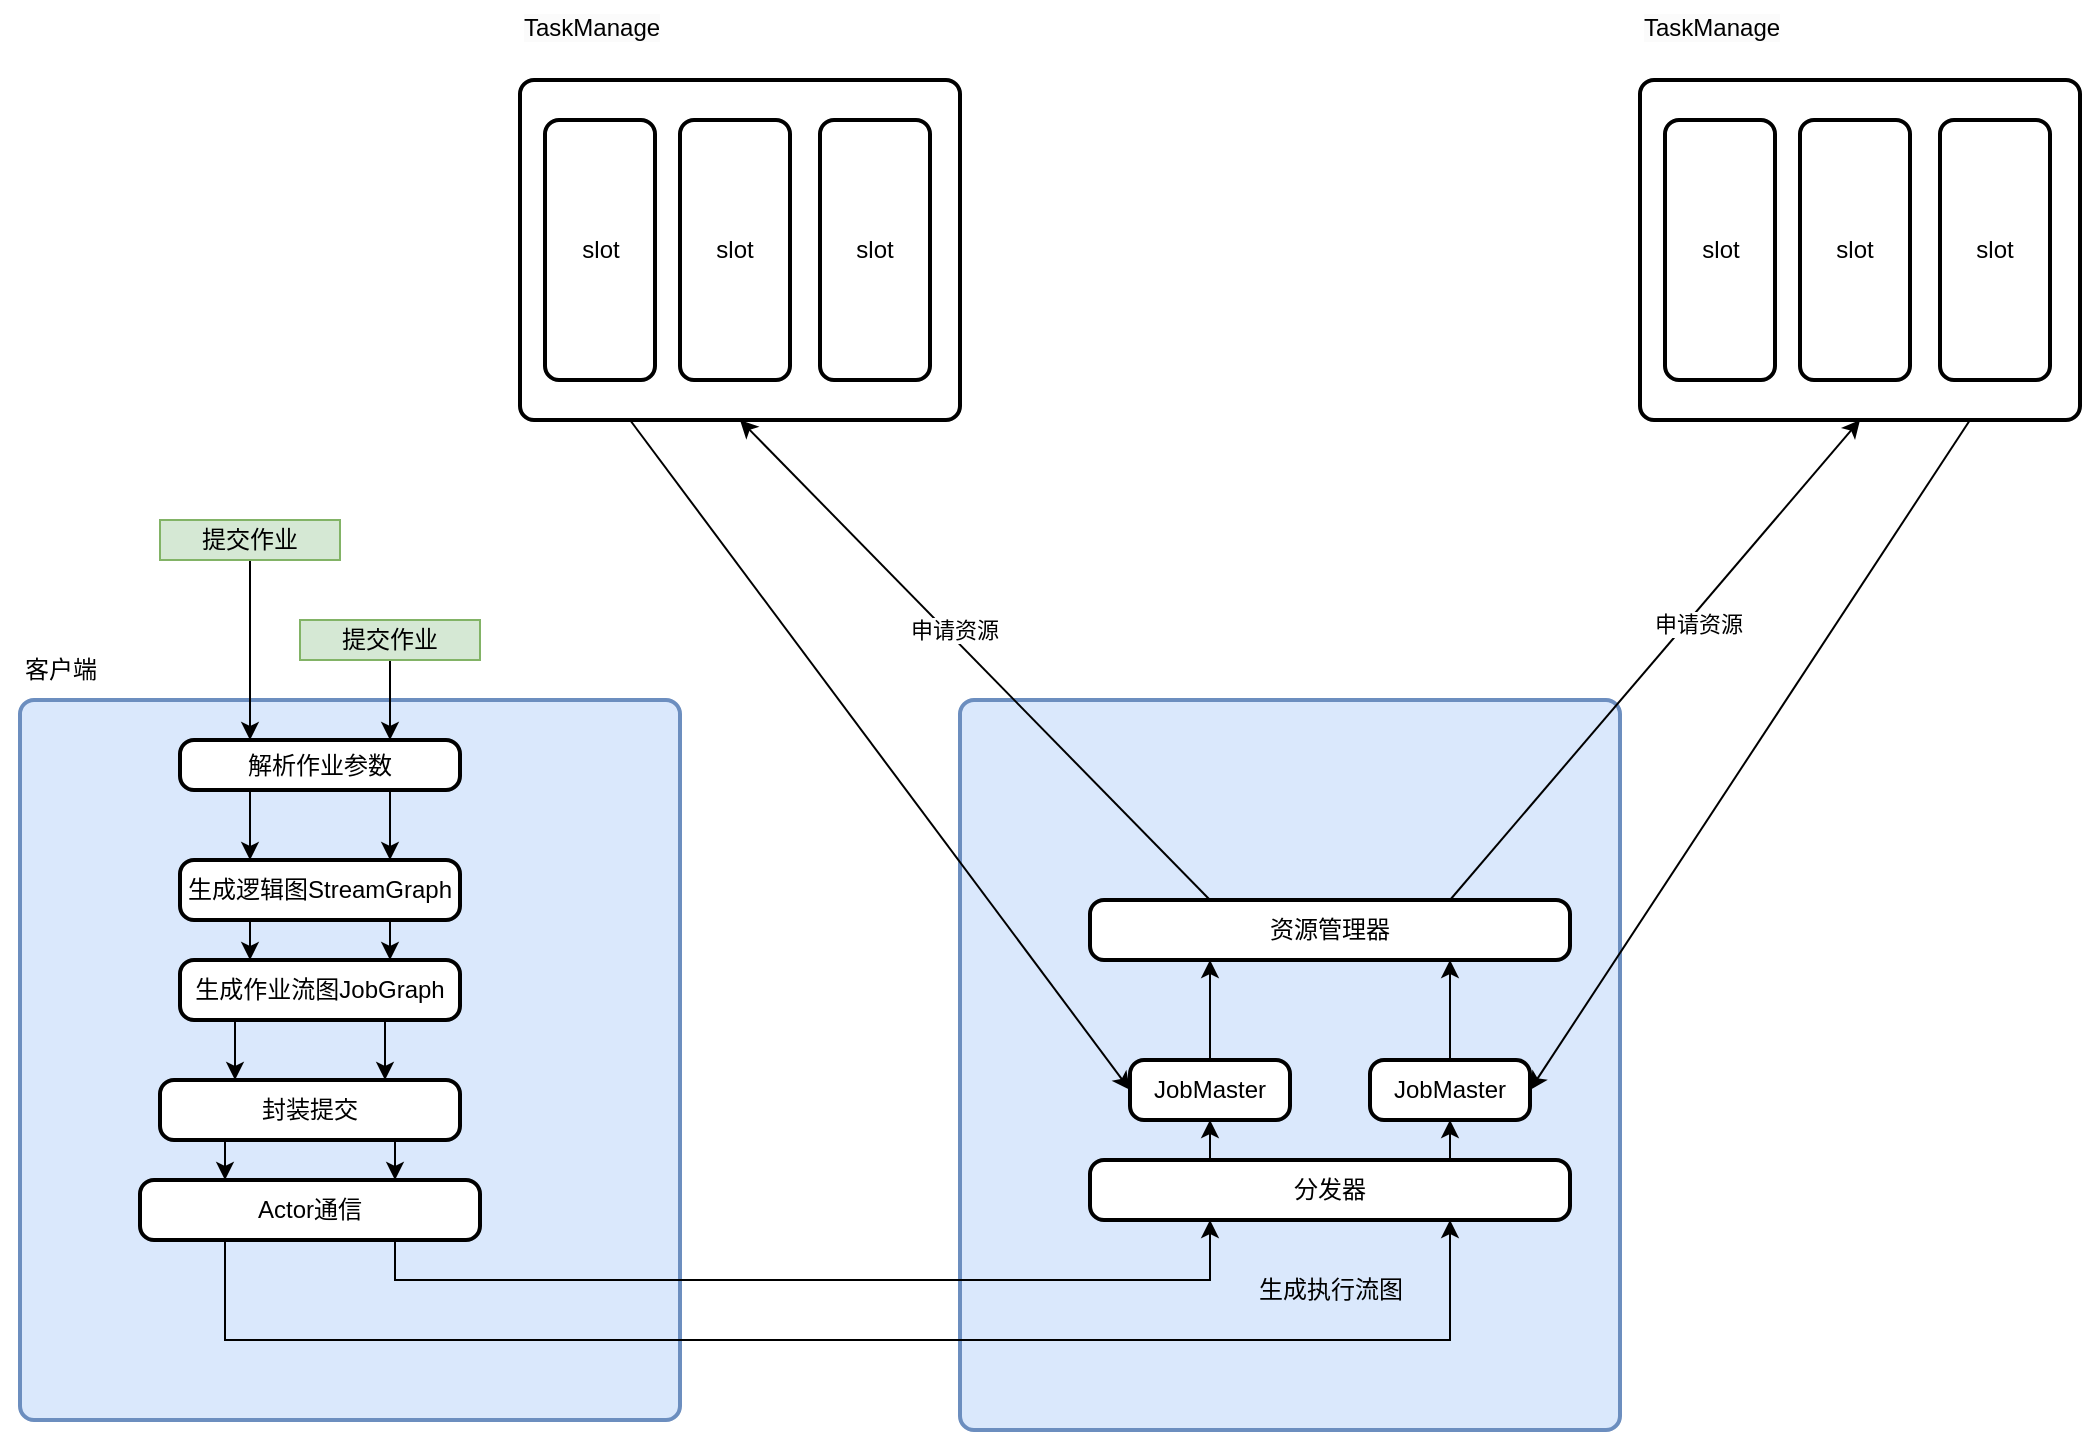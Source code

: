 <mxfile version="22.1.16" type="github">
  <diagram id="C5RBs43oDa-KdzZeNtuy" name="Page-1">
    <mxGraphModel dx="1221" dy="626" grid="1" gridSize="10" guides="1" tooltips="1" connect="1" arrows="1" fold="1" page="1" pageScale="1" pageWidth="400000" pageHeight="400000" math="0" shadow="0">
      <root>
        <mxCell id="WIyWlLk6GJQsqaUBKTNV-0" />
        <mxCell id="WIyWlLk6GJQsqaUBKTNV-1" parent="WIyWlLk6GJQsqaUBKTNV-0" />
        <mxCell id="dQerzM7ZEfUfbZ2gJVsY-29" value="" style="rounded=1;whiteSpace=wrap;html=1;absoluteArcSize=1;arcSize=14;strokeWidth=2;fillColor=#dae8fc;strokeColor=#6c8ebf;" parent="WIyWlLk6GJQsqaUBKTNV-1" vertex="1">
          <mxGeometry x="530" y="370" width="330" height="365" as="geometry" />
        </mxCell>
        <mxCell id="dQerzM7ZEfUfbZ2gJVsY-6" value="" style="rounded=1;whiteSpace=wrap;html=1;absoluteArcSize=1;arcSize=14;strokeWidth=2;fillColor=#dae8fc;strokeColor=#6c8ebf;" parent="WIyWlLk6GJQsqaUBKTNV-1" vertex="1">
          <mxGeometry x="60" y="370" width="330" height="360" as="geometry" />
        </mxCell>
        <mxCell id="dQerzM7ZEfUfbZ2gJVsY-20" style="rounded=0;orthogonalLoop=1;jettySize=auto;html=1;exitX=0.5;exitY=1;exitDx=0;exitDy=0;entryX=0.25;entryY=0;entryDx=0;entryDy=0;" parent="WIyWlLk6GJQsqaUBKTNV-1" source="dQerzM7ZEfUfbZ2gJVsY-2" target="dQerzM7ZEfUfbZ2gJVsY-7" edge="1">
          <mxGeometry relative="1" as="geometry" />
        </mxCell>
        <mxCell id="dQerzM7ZEfUfbZ2gJVsY-2" value="提交作业" style="rounded=0;whiteSpace=wrap;html=1;fillColor=#d5e8d4;strokeColor=#82b366;" parent="WIyWlLk6GJQsqaUBKTNV-1" vertex="1">
          <mxGeometry x="130" y="280" width="90" height="20" as="geometry" />
        </mxCell>
        <mxCell id="dQerzM7ZEfUfbZ2gJVsY-3" value="客户端" style="text;html=1;align=center;verticalAlign=middle;resizable=0;points=[];autosize=1;strokeColor=none;fillColor=none;" parent="WIyWlLk6GJQsqaUBKTNV-1" vertex="1">
          <mxGeometry x="50" y="340" width="60" height="30" as="geometry" />
        </mxCell>
        <mxCell id="dQerzM7ZEfUfbZ2gJVsY-21" style="rounded=0;orthogonalLoop=1;jettySize=auto;html=1;exitX=0.25;exitY=1;exitDx=0;exitDy=0;entryX=0.25;entryY=0;entryDx=0;entryDy=0;" parent="WIyWlLk6GJQsqaUBKTNV-1" source="dQerzM7ZEfUfbZ2gJVsY-7" target="dQerzM7ZEfUfbZ2gJVsY-8" edge="1">
          <mxGeometry relative="1" as="geometry" />
        </mxCell>
        <mxCell id="dQerzM7ZEfUfbZ2gJVsY-41" style="edgeStyle=orthogonalEdgeStyle;rounded=0;orthogonalLoop=1;jettySize=auto;html=1;exitX=0.75;exitY=1;exitDx=0;exitDy=0;entryX=0.75;entryY=0;entryDx=0;entryDy=0;" parent="WIyWlLk6GJQsqaUBKTNV-1" source="dQerzM7ZEfUfbZ2gJVsY-7" target="dQerzM7ZEfUfbZ2gJVsY-8" edge="1">
          <mxGeometry relative="1" as="geometry" />
        </mxCell>
        <mxCell id="dQerzM7ZEfUfbZ2gJVsY-7" value="解析作业参数" style="rounded=1;whiteSpace=wrap;html=1;absoluteArcSize=1;arcSize=14;strokeWidth=2;" parent="WIyWlLk6GJQsqaUBKTNV-1" vertex="1">
          <mxGeometry x="140" y="390" width="140" height="25" as="geometry" />
        </mxCell>
        <mxCell id="dQerzM7ZEfUfbZ2gJVsY-22" style="edgeStyle=orthogonalEdgeStyle;rounded=0;orthogonalLoop=1;jettySize=auto;html=1;exitX=0.25;exitY=1;exitDx=0;exitDy=0;entryX=0.25;entryY=0;entryDx=0;entryDy=0;" parent="WIyWlLk6GJQsqaUBKTNV-1" source="dQerzM7ZEfUfbZ2gJVsY-8" target="dQerzM7ZEfUfbZ2gJVsY-9" edge="1">
          <mxGeometry relative="1" as="geometry" />
        </mxCell>
        <mxCell id="dQerzM7ZEfUfbZ2gJVsY-42" style="edgeStyle=orthogonalEdgeStyle;rounded=0;orthogonalLoop=1;jettySize=auto;html=1;exitX=0.75;exitY=1;exitDx=0;exitDy=0;entryX=0.75;entryY=0;entryDx=0;entryDy=0;" parent="WIyWlLk6GJQsqaUBKTNV-1" source="dQerzM7ZEfUfbZ2gJVsY-8" target="dQerzM7ZEfUfbZ2gJVsY-9" edge="1">
          <mxGeometry relative="1" as="geometry" />
        </mxCell>
        <mxCell id="dQerzM7ZEfUfbZ2gJVsY-8" value="生成逻辑图StreamGraph" style="rounded=1;whiteSpace=wrap;html=1;absoluteArcSize=1;arcSize=14;strokeWidth=2;" parent="WIyWlLk6GJQsqaUBKTNV-1" vertex="1">
          <mxGeometry x="140" y="450" width="140" height="30" as="geometry" />
        </mxCell>
        <mxCell id="dQerzM7ZEfUfbZ2gJVsY-23" style="edgeStyle=orthogonalEdgeStyle;rounded=0;orthogonalLoop=1;jettySize=auto;html=1;exitX=0.25;exitY=1;exitDx=0;exitDy=0;entryX=0.25;entryY=0;entryDx=0;entryDy=0;" parent="WIyWlLk6GJQsqaUBKTNV-1" source="dQerzM7ZEfUfbZ2gJVsY-9" target="dQerzM7ZEfUfbZ2gJVsY-14" edge="1">
          <mxGeometry relative="1" as="geometry" />
        </mxCell>
        <mxCell id="dQerzM7ZEfUfbZ2gJVsY-43" style="edgeStyle=orthogonalEdgeStyle;rounded=0;orthogonalLoop=1;jettySize=auto;html=1;exitX=0.75;exitY=1;exitDx=0;exitDy=0;entryX=0.75;entryY=0;entryDx=0;entryDy=0;" parent="WIyWlLk6GJQsqaUBKTNV-1" source="dQerzM7ZEfUfbZ2gJVsY-9" target="dQerzM7ZEfUfbZ2gJVsY-14" edge="1">
          <mxGeometry relative="1" as="geometry" />
        </mxCell>
        <mxCell id="dQerzM7ZEfUfbZ2gJVsY-9" value="生成作业流图JobGraph" style="rounded=1;whiteSpace=wrap;html=1;absoluteArcSize=1;arcSize=14;strokeWidth=2;" parent="WIyWlLk6GJQsqaUBKTNV-1" vertex="1">
          <mxGeometry x="140" y="500" width="140" height="30" as="geometry" />
        </mxCell>
        <mxCell id="dQerzM7ZEfUfbZ2gJVsY-27" style="edgeStyle=orthogonalEdgeStyle;rounded=0;orthogonalLoop=1;jettySize=auto;html=1;exitX=0.25;exitY=1;exitDx=0;exitDy=0;entryX=0.25;entryY=0;entryDx=0;entryDy=0;" parent="WIyWlLk6GJQsqaUBKTNV-1" source="dQerzM7ZEfUfbZ2gJVsY-14" target="dQerzM7ZEfUfbZ2gJVsY-26" edge="1">
          <mxGeometry relative="1" as="geometry" />
        </mxCell>
        <mxCell id="dQerzM7ZEfUfbZ2gJVsY-44" style="edgeStyle=orthogonalEdgeStyle;rounded=0;orthogonalLoop=1;jettySize=auto;html=1;exitX=0.75;exitY=1;exitDx=0;exitDy=0;entryX=0.75;entryY=0;entryDx=0;entryDy=0;" parent="WIyWlLk6GJQsqaUBKTNV-1" source="dQerzM7ZEfUfbZ2gJVsY-14" target="dQerzM7ZEfUfbZ2gJVsY-26" edge="1">
          <mxGeometry relative="1" as="geometry" />
        </mxCell>
        <mxCell id="dQerzM7ZEfUfbZ2gJVsY-14" value="封装提交" style="rounded=1;whiteSpace=wrap;html=1;absoluteArcSize=1;arcSize=14;strokeWidth=2;" parent="WIyWlLk6GJQsqaUBKTNV-1" vertex="1">
          <mxGeometry x="130" y="560" width="150" height="30" as="geometry" />
        </mxCell>
        <mxCell id="ci8o1s_pTp_8QaGpbIez-21" style="edgeStyle=orthogonalEdgeStyle;rounded=0;orthogonalLoop=1;jettySize=auto;html=1;exitX=0.25;exitY=1;exitDx=0;exitDy=0;entryX=0.75;entryY=1;entryDx=0;entryDy=0;" edge="1" parent="WIyWlLk6GJQsqaUBKTNV-1" source="dQerzM7ZEfUfbZ2gJVsY-26" target="dQerzM7ZEfUfbZ2gJVsY-30">
          <mxGeometry relative="1" as="geometry">
            <Array as="points">
              <mxPoint x="163" y="690" />
              <mxPoint x="775" y="690" />
            </Array>
          </mxGeometry>
        </mxCell>
        <mxCell id="ci8o1s_pTp_8QaGpbIez-22" style="edgeStyle=orthogonalEdgeStyle;rounded=0;orthogonalLoop=1;jettySize=auto;html=1;exitX=0.75;exitY=1;exitDx=0;exitDy=0;entryX=0.25;entryY=1;entryDx=0;entryDy=0;" edge="1" parent="WIyWlLk6GJQsqaUBKTNV-1" source="dQerzM7ZEfUfbZ2gJVsY-26" target="dQerzM7ZEfUfbZ2gJVsY-30">
          <mxGeometry relative="1" as="geometry" />
        </mxCell>
        <mxCell id="dQerzM7ZEfUfbZ2gJVsY-26" value="Actor通信" style="rounded=1;whiteSpace=wrap;html=1;absoluteArcSize=1;arcSize=14;strokeWidth=2;" parent="WIyWlLk6GJQsqaUBKTNV-1" vertex="1">
          <mxGeometry x="120" y="610" width="170" height="30" as="geometry" />
        </mxCell>
        <mxCell id="dQerzM7ZEfUfbZ2gJVsY-36" style="rounded=0;orthogonalLoop=1;jettySize=auto;html=1;exitX=0.75;exitY=0;exitDx=0;exitDy=0;entryX=0.5;entryY=1;entryDx=0;entryDy=0;" parent="WIyWlLk6GJQsqaUBKTNV-1" source="dQerzM7ZEfUfbZ2gJVsY-30" target="dQerzM7ZEfUfbZ2gJVsY-34" edge="1">
          <mxGeometry relative="1" as="geometry" />
        </mxCell>
        <mxCell id="dQerzM7ZEfUfbZ2gJVsY-38" style="rounded=0;orthogonalLoop=1;jettySize=auto;html=1;exitX=0.25;exitY=0;exitDx=0;exitDy=0;" parent="WIyWlLk6GJQsqaUBKTNV-1" source="dQerzM7ZEfUfbZ2gJVsY-30" target="dQerzM7ZEfUfbZ2gJVsY-37" edge="1">
          <mxGeometry relative="1" as="geometry" />
        </mxCell>
        <mxCell id="dQerzM7ZEfUfbZ2gJVsY-30" value="分发器" style="rounded=1;whiteSpace=wrap;html=1;absoluteArcSize=1;arcSize=14;strokeWidth=2;" parent="WIyWlLk6GJQsqaUBKTNV-1" vertex="1">
          <mxGeometry x="595" y="600" width="240" height="30" as="geometry" />
        </mxCell>
        <mxCell id="dQerzM7ZEfUfbZ2gJVsY-48" style="rounded=0;orthogonalLoop=1;jettySize=auto;html=1;exitX=0.5;exitY=0;exitDx=0;exitDy=0;entryX=0.75;entryY=1;entryDx=0;entryDy=0;" parent="WIyWlLk6GJQsqaUBKTNV-1" source="dQerzM7ZEfUfbZ2gJVsY-34" target="dQerzM7ZEfUfbZ2gJVsY-35" edge="1">
          <mxGeometry relative="1" as="geometry" />
        </mxCell>
        <mxCell id="dQerzM7ZEfUfbZ2gJVsY-34" value="JobMaster" style="rounded=1;whiteSpace=wrap;html=1;absoluteArcSize=1;arcSize=14;strokeWidth=2;" parent="WIyWlLk6GJQsqaUBKTNV-1" vertex="1">
          <mxGeometry x="735" y="550" width="80" height="30" as="geometry" />
        </mxCell>
        <mxCell id="ci8o1s_pTp_8QaGpbIez-10" style="rounded=0;orthogonalLoop=1;jettySize=auto;html=1;exitX=0.25;exitY=0;exitDx=0;exitDy=0;entryX=0.5;entryY=1;entryDx=0;entryDy=0;" edge="1" parent="WIyWlLk6GJQsqaUBKTNV-1" source="dQerzM7ZEfUfbZ2gJVsY-35" target="ci8o1s_pTp_8QaGpbIez-0">
          <mxGeometry relative="1" as="geometry" />
        </mxCell>
        <mxCell id="ci8o1s_pTp_8QaGpbIez-14" value="申请资源" style="edgeLabel;html=1;align=center;verticalAlign=middle;resizable=0;points=[];" vertex="1" connectable="0" parent="ci8o1s_pTp_8QaGpbIez-10">
          <mxGeometry x="0.109" y="-3" relative="1" as="geometry">
            <mxPoint as="offset" />
          </mxGeometry>
        </mxCell>
        <mxCell id="ci8o1s_pTp_8QaGpbIez-13" style="rounded=0;orthogonalLoop=1;jettySize=auto;html=1;exitX=0.75;exitY=0;exitDx=0;exitDy=0;entryX=0.5;entryY=1;entryDx=0;entryDy=0;" edge="1" parent="WIyWlLk6GJQsqaUBKTNV-1" source="dQerzM7ZEfUfbZ2gJVsY-35" target="ci8o1s_pTp_8QaGpbIez-5">
          <mxGeometry relative="1" as="geometry" />
        </mxCell>
        <mxCell id="ci8o1s_pTp_8QaGpbIez-15" value="申请资源" style="edgeLabel;html=1;align=center;verticalAlign=middle;resizable=0;points=[];" vertex="1" connectable="0" parent="ci8o1s_pTp_8QaGpbIez-13">
          <mxGeometry x="0.175" y="-4" relative="1" as="geometry">
            <mxPoint as="offset" />
          </mxGeometry>
        </mxCell>
        <mxCell id="dQerzM7ZEfUfbZ2gJVsY-35" value="资源管理器" style="rounded=1;whiteSpace=wrap;html=1;absoluteArcSize=1;arcSize=14;strokeWidth=2;" parent="WIyWlLk6GJQsqaUBKTNV-1" vertex="1">
          <mxGeometry x="595" y="470" width="240" height="30" as="geometry" />
        </mxCell>
        <mxCell id="dQerzM7ZEfUfbZ2gJVsY-47" style="rounded=0;orthogonalLoop=1;jettySize=auto;html=1;exitX=0.5;exitY=0;exitDx=0;exitDy=0;entryX=0.25;entryY=1;entryDx=0;entryDy=0;" parent="WIyWlLk6GJQsqaUBKTNV-1" source="dQerzM7ZEfUfbZ2gJVsY-37" target="dQerzM7ZEfUfbZ2gJVsY-35" edge="1">
          <mxGeometry relative="1" as="geometry" />
        </mxCell>
        <mxCell id="dQerzM7ZEfUfbZ2gJVsY-37" value="JobMaster" style="rounded=1;whiteSpace=wrap;html=1;absoluteArcSize=1;arcSize=14;strokeWidth=2;" parent="WIyWlLk6GJQsqaUBKTNV-1" vertex="1">
          <mxGeometry x="615" y="550" width="80" height="30" as="geometry" />
        </mxCell>
        <mxCell id="dQerzM7ZEfUfbZ2gJVsY-40" style="edgeStyle=orthogonalEdgeStyle;rounded=0;orthogonalLoop=1;jettySize=auto;html=1;exitX=0.5;exitY=1;exitDx=0;exitDy=0;entryX=0.75;entryY=0;entryDx=0;entryDy=0;" parent="WIyWlLk6GJQsqaUBKTNV-1" source="dQerzM7ZEfUfbZ2gJVsY-39" target="dQerzM7ZEfUfbZ2gJVsY-7" edge="1">
          <mxGeometry relative="1" as="geometry" />
        </mxCell>
        <mxCell id="dQerzM7ZEfUfbZ2gJVsY-39" value="提交作业" style="rounded=0;whiteSpace=wrap;html=1;fillColor=#d5e8d4;strokeColor=#82b366;" parent="WIyWlLk6GJQsqaUBKTNV-1" vertex="1">
          <mxGeometry x="200" y="330" width="90" height="20" as="geometry" />
        </mxCell>
        <mxCell id="ci8o1s_pTp_8QaGpbIez-16" style="rounded=0;orthogonalLoop=1;jettySize=auto;html=1;exitX=0.25;exitY=1;exitDx=0;exitDy=0;entryX=0;entryY=0.5;entryDx=0;entryDy=0;" edge="1" parent="WIyWlLk6GJQsqaUBKTNV-1" source="ci8o1s_pTp_8QaGpbIez-0" target="dQerzM7ZEfUfbZ2gJVsY-37">
          <mxGeometry relative="1" as="geometry" />
        </mxCell>
        <mxCell id="ci8o1s_pTp_8QaGpbIez-0" value="" style="rounded=1;whiteSpace=wrap;html=1;absoluteArcSize=1;arcSize=14;strokeWidth=2;" vertex="1" parent="WIyWlLk6GJQsqaUBKTNV-1">
          <mxGeometry x="310" y="60" width="220" height="170" as="geometry" />
        </mxCell>
        <mxCell id="ci8o1s_pTp_8QaGpbIez-1" value="slot" style="rounded=1;whiteSpace=wrap;html=1;absoluteArcSize=1;arcSize=14;strokeWidth=2;" vertex="1" parent="WIyWlLk6GJQsqaUBKTNV-1">
          <mxGeometry x="322.5" y="80" width="55" height="130" as="geometry" />
        </mxCell>
        <mxCell id="ci8o1s_pTp_8QaGpbIez-2" value="&lt;span style=&quot;color: rgb(0, 0, 0); font-family: Helvetica; font-size: 12px; font-style: normal; font-variant-ligatures: normal; font-variant-caps: normal; font-weight: 400; letter-spacing: normal; orphans: 2; text-align: center; text-indent: 0px; text-transform: none; widows: 2; word-spacing: 0px; -webkit-text-stroke-width: 0px; background-color: rgb(251, 251, 251); text-decoration-thickness: initial; text-decoration-style: initial; text-decoration-color: initial; float: none; display: inline !important;&quot;&gt;TaskManage&lt;/span&gt;" style="text;whiteSpace=wrap;html=1;" vertex="1" parent="WIyWlLk6GJQsqaUBKTNV-1">
          <mxGeometry x="310" y="20" width="80" height="30" as="geometry" />
        </mxCell>
        <mxCell id="ci8o1s_pTp_8QaGpbIez-3" value="slot" style="rounded=1;whiteSpace=wrap;html=1;absoluteArcSize=1;arcSize=14;strokeWidth=2;" vertex="1" parent="WIyWlLk6GJQsqaUBKTNV-1">
          <mxGeometry x="390" y="80" width="55" height="130" as="geometry" />
        </mxCell>
        <mxCell id="ci8o1s_pTp_8QaGpbIez-4" value="slot" style="rounded=1;whiteSpace=wrap;html=1;absoluteArcSize=1;arcSize=14;strokeWidth=2;" vertex="1" parent="WIyWlLk6GJQsqaUBKTNV-1">
          <mxGeometry x="460" y="80" width="55" height="130" as="geometry" />
        </mxCell>
        <mxCell id="ci8o1s_pTp_8QaGpbIez-17" style="rounded=0;orthogonalLoop=1;jettySize=auto;html=1;exitX=0.75;exitY=1;exitDx=0;exitDy=0;entryX=1;entryY=0.5;entryDx=0;entryDy=0;" edge="1" parent="WIyWlLk6GJQsqaUBKTNV-1" source="ci8o1s_pTp_8QaGpbIez-5" target="dQerzM7ZEfUfbZ2gJVsY-34">
          <mxGeometry relative="1" as="geometry" />
        </mxCell>
        <mxCell id="ci8o1s_pTp_8QaGpbIez-5" value="" style="rounded=1;whiteSpace=wrap;html=1;absoluteArcSize=1;arcSize=14;strokeWidth=2;" vertex="1" parent="WIyWlLk6GJQsqaUBKTNV-1">
          <mxGeometry x="870" y="60" width="220" height="170" as="geometry" />
        </mxCell>
        <mxCell id="ci8o1s_pTp_8QaGpbIez-6" value="slot" style="rounded=1;whiteSpace=wrap;html=1;absoluteArcSize=1;arcSize=14;strokeWidth=2;" vertex="1" parent="WIyWlLk6GJQsqaUBKTNV-1">
          <mxGeometry x="882.5" y="80" width="55" height="130" as="geometry" />
        </mxCell>
        <mxCell id="ci8o1s_pTp_8QaGpbIez-7" value="&lt;span style=&quot;color: rgb(0, 0, 0); font-family: Helvetica; font-size: 12px; font-style: normal; font-variant-ligatures: normal; font-variant-caps: normal; font-weight: 400; letter-spacing: normal; orphans: 2; text-align: center; text-indent: 0px; text-transform: none; widows: 2; word-spacing: 0px; -webkit-text-stroke-width: 0px; background-color: rgb(251, 251, 251); text-decoration-thickness: initial; text-decoration-style: initial; text-decoration-color: initial; float: none; display: inline !important;&quot;&gt;TaskManage&lt;/span&gt;" style="text;whiteSpace=wrap;html=1;" vertex="1" parent="WIyWlLk6GJQsqaUBKTNV-1">
          <mxGeometry x="870" y="20" width="80" height="30" as="geometry" />
        </mxCell>
        <mxCell id="ci8o1s_pTp_8QaGpbIez-8" value="slot" style="rounded=1;whiteSpace=wrap;html=1;absoluteArcSize=1;arcSize=14;strokeWidth=2;" vertex="1" parent="WIyWlLk6GJQsqaUBKTNV-1">
          <mxGeometry x="950" y="80" width="55" height="130" as="geometry" />
        </mxCell>
        <mxCell id="ci8o1s_pTp_8QaGpbIez-9" value="slot" style="rounded=1;whiteSpace=wrap;html=1;absoluteArcSize=1;arcSize=14;strokeWidth=2;" vertex="1" parent="WIyWlLk6GJQsqaUBKTNV-1">
          <mxGeometry x="1020" y="80" width="55" height="130" as="geometry" />
        </mxCell>
        <mxCell id="ci8o1s_pTp_8QaGpbIez-23" value="生成执行流图" style="text;html=1;align=center;verticalAlign=middle;resizable=0;points=[];autosize=1;strokeColor=none;fillColor=none;" vertex="1" parent="WIyWlLk6GJQsqaUBKTNV-1">
          <mxGeometry x="665" y="650" width="100" height="30" as="geometry" />
        </mxCell>
      </root>
    </mxGraphModel>
  </diagram>
</mxfile>
